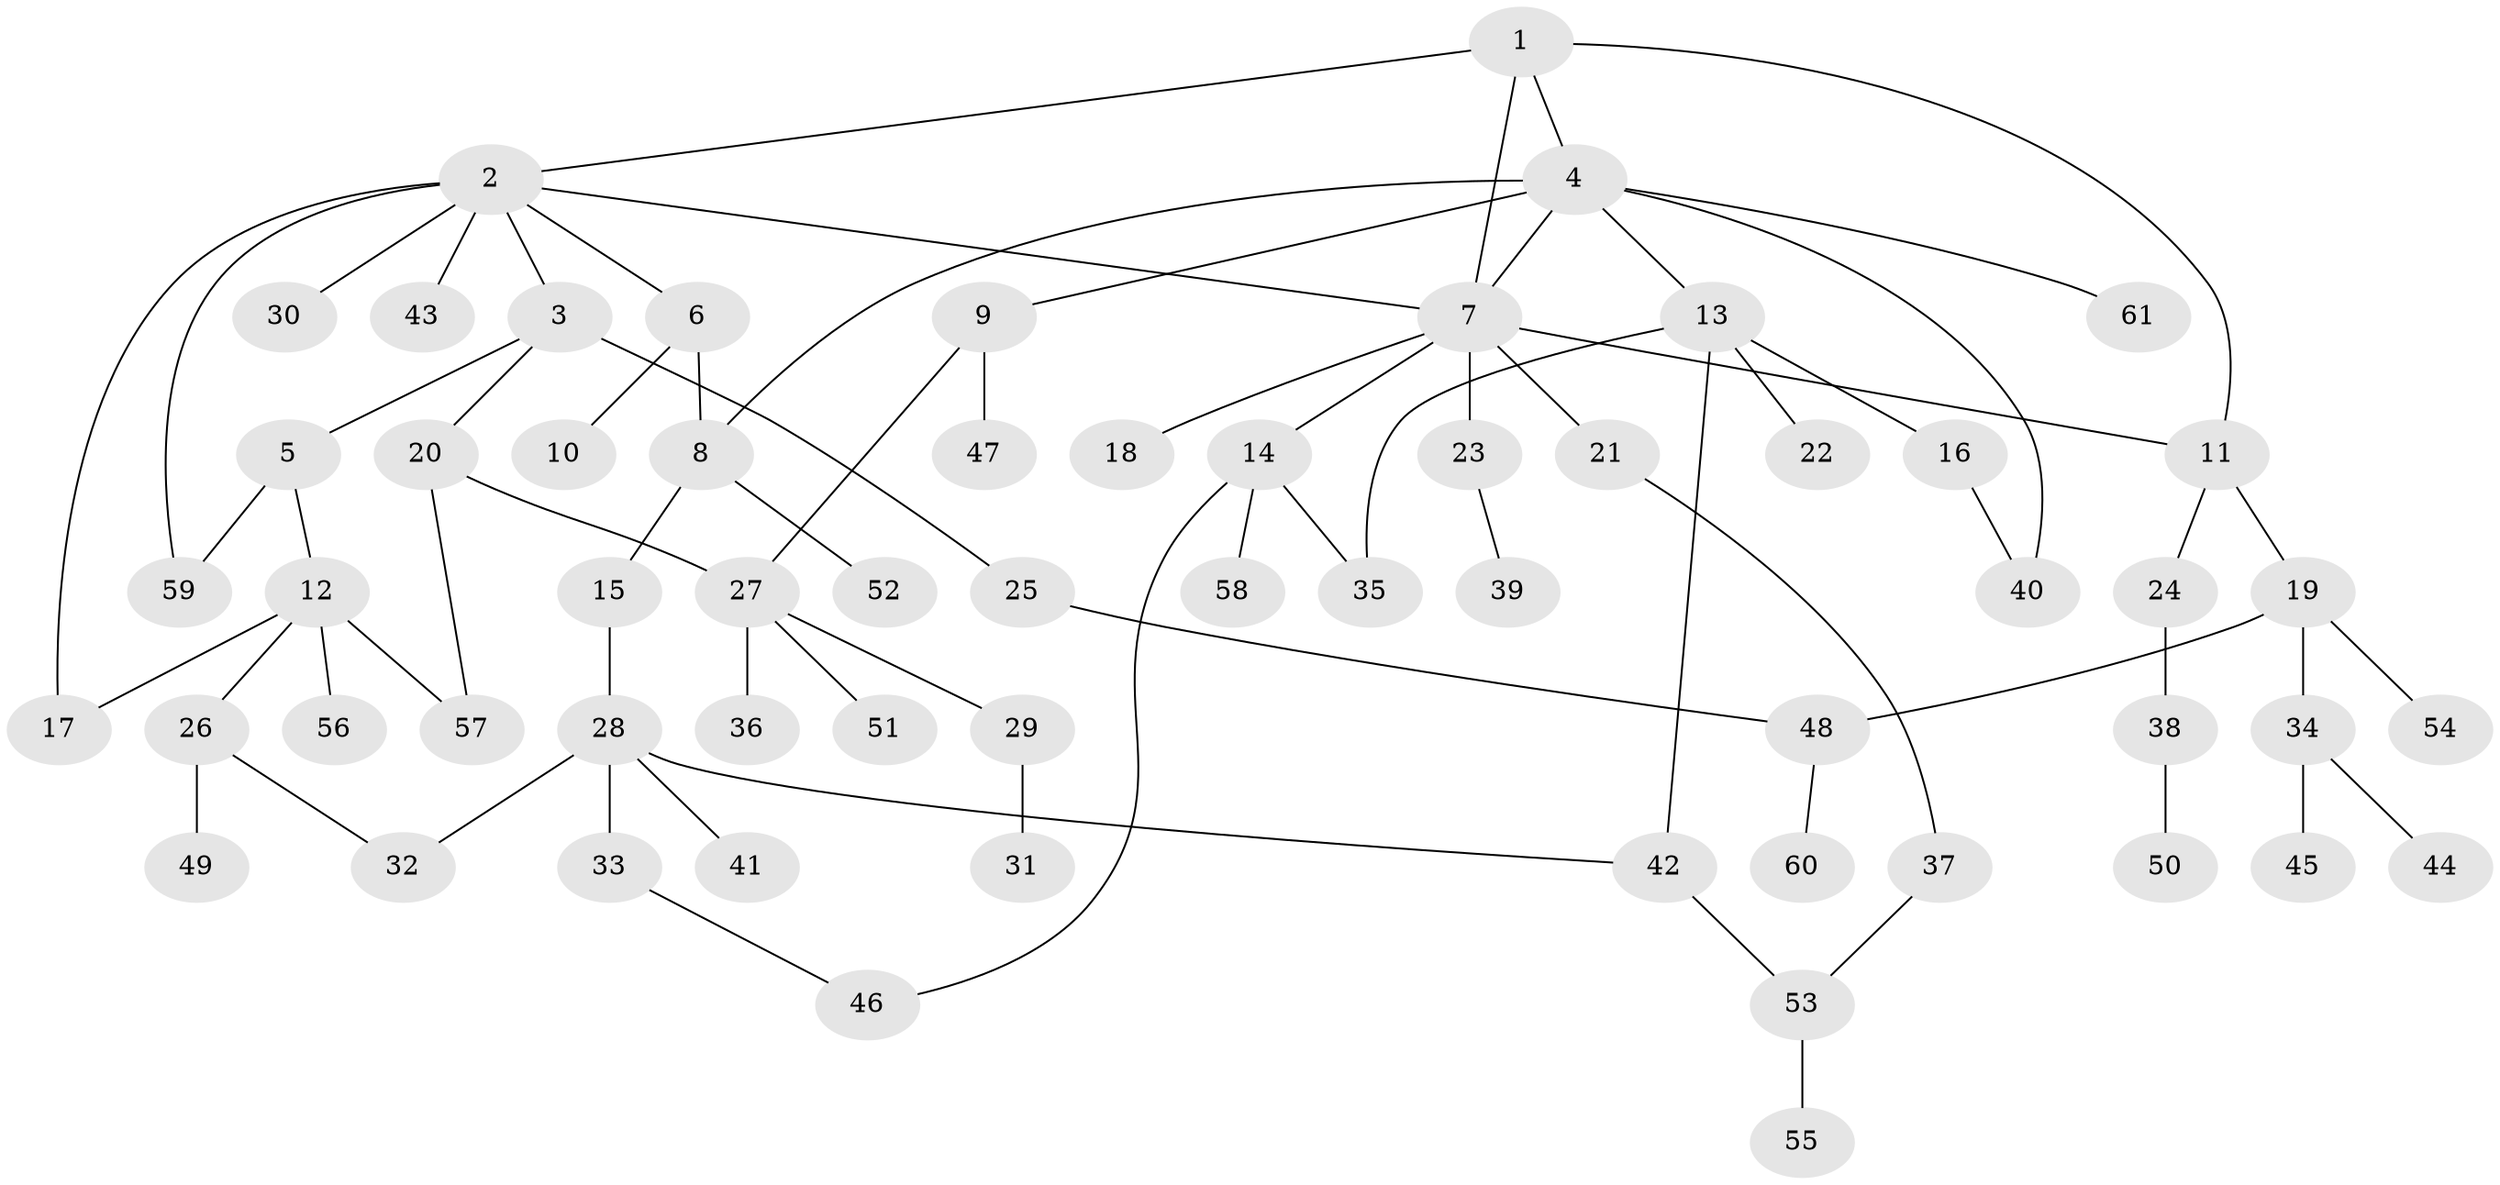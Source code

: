 // Generated by graph-tools (version 1.1) at 2025/01/03/09/25 03:01:06]
// undirected, 61 vertices, 75 edges
graph export_dot {
graph [start="1"]
  node [color=gray90,style=filled];
  1;
  2;
  3;
  4;
  5;
  6;
  7;
  8;
  9;
  10;
  11;
  12;
  13;
  14;
  15;
  16;
  17;
  18;
  19;
  20;
  21;
  22;
  23;
  24;
  25;
  26;
  27;
  28;
  29;
  30;
  31;
  32;
  33;
  34;
  35;
  36;
  37;
  38;
  39;
  40;
  41;
  42;
  43;
  44;
  45;
  46;
  47;
  48;
  49;
  50;
  51;
  52;
  53;
  54;
  55;
  56;
  57;
  58;
  59;
  60;
  61;
  1 -- 2;
  1 -- 4;
  1 -- 7;
  1 -- 11;
  2 -- 3;
  2 -- 6;
  2 -- 7;
  2 -- 30;
  2 -- 43;
  2 -- 17;
  2 -- 59;
  3 -- 5;
  3 -- 20;
  3 -- 25;
  4 -- 8;
  4 -- 9;
  4 -- 13;
  4 -- 40;
  4 -- 61;
  4 -- 7;
  5 -- 12;
  5 -- 59;
  6 -- 10;
  6 -- 8;
  7 -- 11;
  7 -- 14;
  7 -- 18;
  7 -- 21;
  7 -- 23;
  8 -- 15;
  8 -- 52;
  9 -- 47;
  9 -- 27;
  11 -- 19;
  11 -- 24;
  12 -- 17;
  12 -- 26;
  12 -- 56;
  12 -- 57;
  13 -- 16;
  13 -- 22;
  13 -- 35;
  13 -- 42;
  14 -- 58;
  14 -- 35;
  14 -- 46;
  15 -- 28;
  16 -- 40;
  19 -- 34;
  19 -- 54;
  19 -- 48;
  20 -- 27;
  20 -- 57;
  21 -- 37;
  23 -- 39;
  24 -- 38;
  25 -- 48;
  26 -- 32;
  26 -- 49;
  27 -- 29;
  27 -- 36;
  27 -- 51;
  28 -- 33;
  28 -- 41;
  28 -- 42;
  28 -- 32;
  29 -- 31;
  33 -- 46;
  34 -- 44;
  34 -- 45;
  37 -- 53;
  38 -- 50;
  42 -- 53;
  48 -- 60;
  53 -- 55;
}

